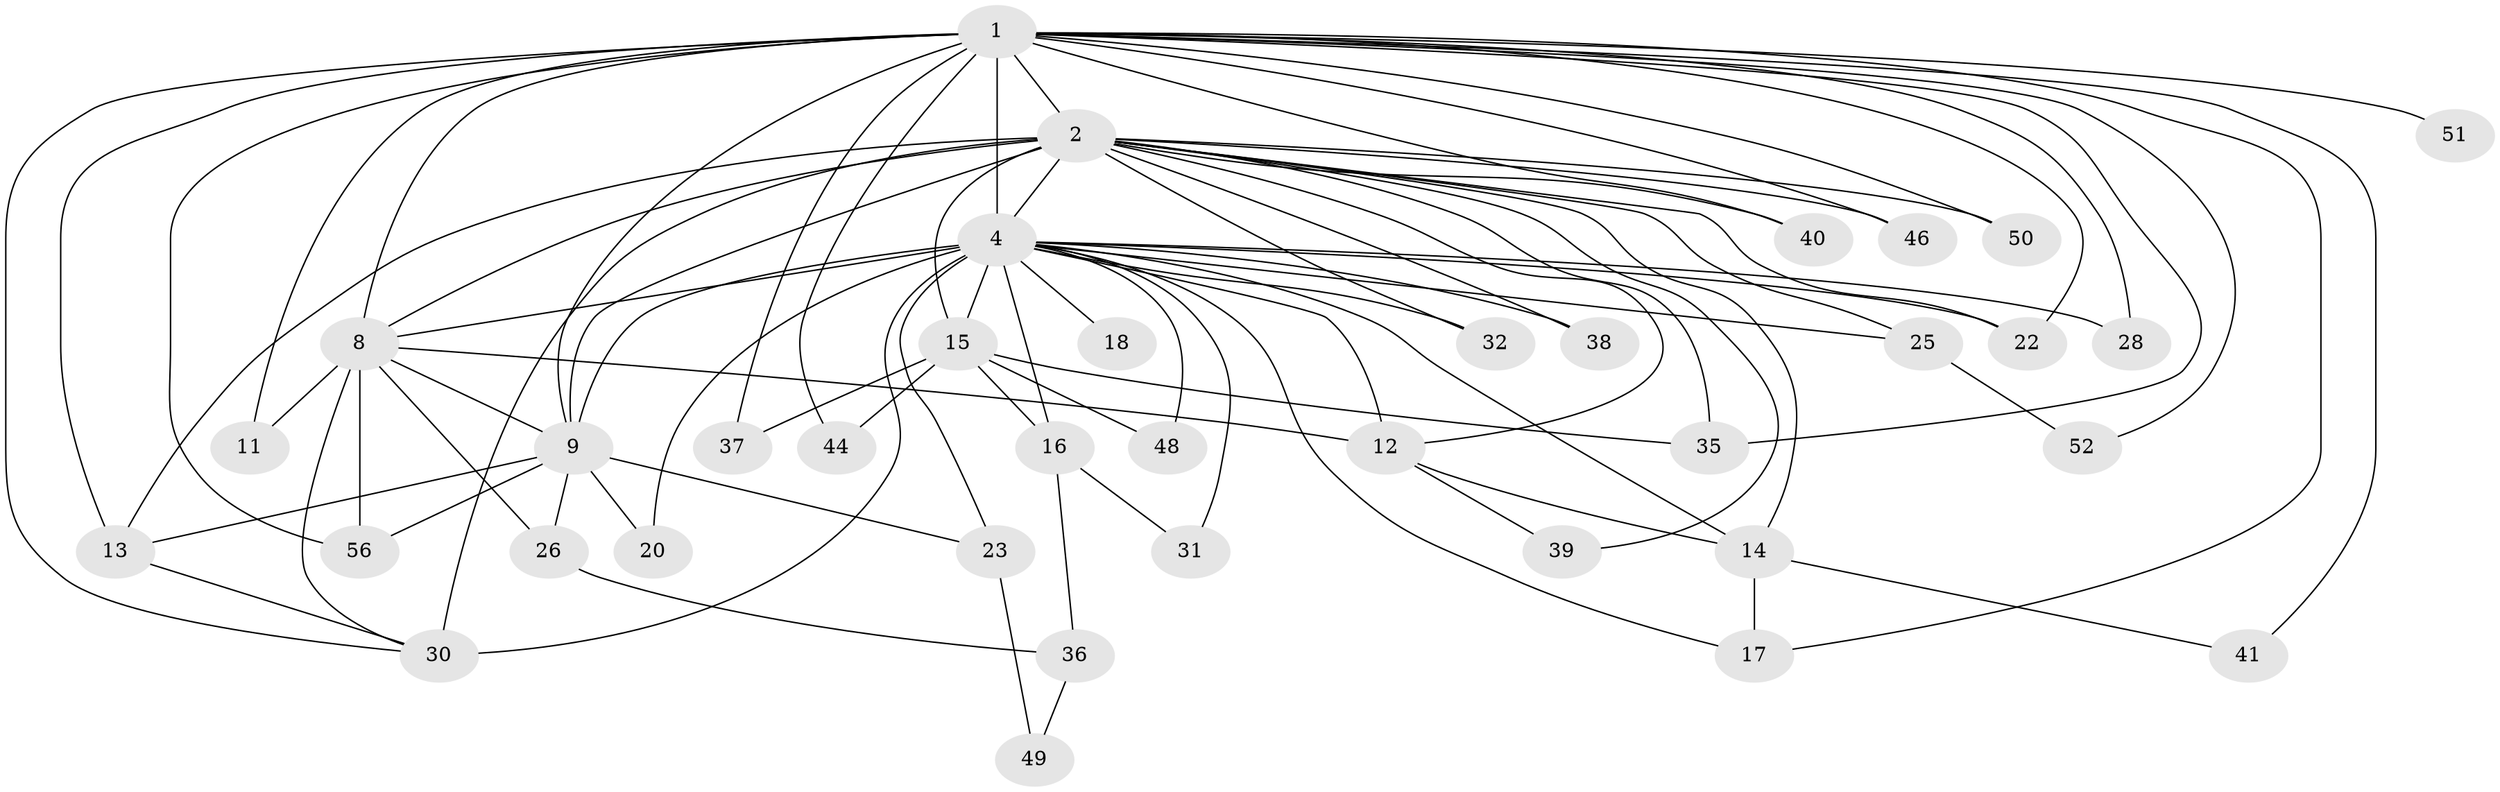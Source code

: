 // original degree distribution, {14: 0.02702702702702703, 16: 0.02702702702702703, 15: 0.02702702702702703, 21: 0.013513513513513514, 20: 0.013513513513513514, 19: 0.013513513513513514, 18: 0.013513513513513514, 2: 0.5540540540540541, 6: 0.02702702702702703, 5: 0.05405405405405406, 11: 0.013513513513513514, 4: 0.06756756756756757, 3: 0.14864864864864866}
// Generated by graph-tools (version 1.1) at 2025/14/03/09/25 04:14:06]
// undirected, 37 vertices, 82 edges
graph export_dot {
graph [start="1"]
  node [color=gray90,style=filled];
  1 [super="+3"];
  2 [super="+24+34+6"];
  4 [super="+5+19"];
  8 [super="+70+66+62+45+29"];
  9 [super="+21"];
  11;
  12;
  13;
  14 [super="+42"];
  15 [super="+60+64+55"];
  16;
  17 [super="+59"];
  18;
  20;
  22 [super="+57"];
  23;
  25;
  26;
  28;
  30 [super="+43"];
  31;
  32 [super="+61"];
  35 [super="+54"];
  36;
  37;
  38;
  39;
  40;
  41;
  44;
  46;
  48;
  49;
  50;
  51;
  52;
  56;
  1 -- 2 [weight=7];
  1 -- 4 [weight=9];
  1 -- 8 [weight=6];
  1 -- 9 [weight=3];
  1 -- 46;
  1 -- 51 [weight=2];
  1 -- 52;
  1 -- 11;
  1 -- 13 [weight=2];
  1 -- 17;
  1 -- 22;
  1 -- 28;
  1 -- 30;
  1 -- 35 [weight=2];
  1 -- 37;
  1 -- 40;
  1 -- 41;
  1 -- 44;
  1 -- 50;
  1 -- 56;
  2 -- 4 [weight=6];
  2 -- 8 [weight=3];
  2 -- 9 [weight=2];
  2 -- 38;
  2 -- 46;
  2 -- 50;
  2 -- 12 [weight=2];
  2 -- 22;
  2 -- 30 [weight=2];
  2 -- 32;
  2 -- 39;
  2 -- 40;
  2 -- 13;
  2 -- 14;
  2 -- 15 [weight=2];
  2 -- 25;
  2 -- 35;
  4 -- 8 [weight=4];
  4 -- 9 [weight=4];
  4 -- 15 [weight=4];
  4 -- 20;
  4 -- 23;
  4 -- 31;
  4 -- 32 [weight=2];
  4 -- 17;
  4 -- 22 [weight=2];
  4 -- 38;
  4 -- 14;
  4 -- 16;
  4 -- 48;
  4 -- 18;
  4 -- 25;
  4 -- 28;
  4 -- 30 [weight=2];
  4 -- 12;
  8 -- 9 [weight=3];
  8 -- 11;
  8 -- 12;
  8 -- 26;
  8 -- 30;
  8 -- 56;
  9 -- 20;
  9 -- 23;
  9 -- 26;
  9 -- 56;
  9 -- 13;
  12 -- 14;
  12 -- 39;
  13 -- 30;
  14 -- 17;
  14 -- 41;
  15 -- 16;
  15 -- 35;
  15 -- 37;
  15 -- 44;
  15 -- 48;
  16 -- 31;
  16 -- 36;
  23 -- 49;
  25 -- 52;
  26 -- 36;
  36 -- 49;
}
